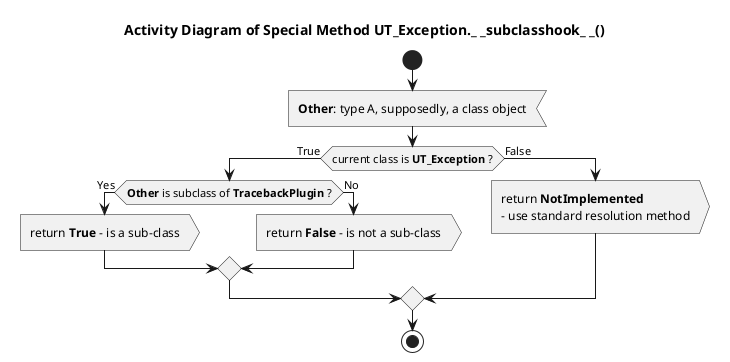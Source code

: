 @startuml ut_exception_subclasshook

title Activity Diagram of Special Method UT_Exception._ _subclasshook_ _()

start

:<b>Other</b>: type A, supposedly, a class object<

if (current class is <b>UT_Exception</b> ?) then (True)
    if (<b>Other</b> is subclass of <b>TracebackPlugin</b> ?) then (Yes)
        :return <b>True</b> - is a sub-class>
    else (No)
        :return <b>False</b> - is not a sub-class>
    endif
else (False)
    :return <b>NotImplemented</b>\n- use standard resolution method>
endif

stop

@enduml